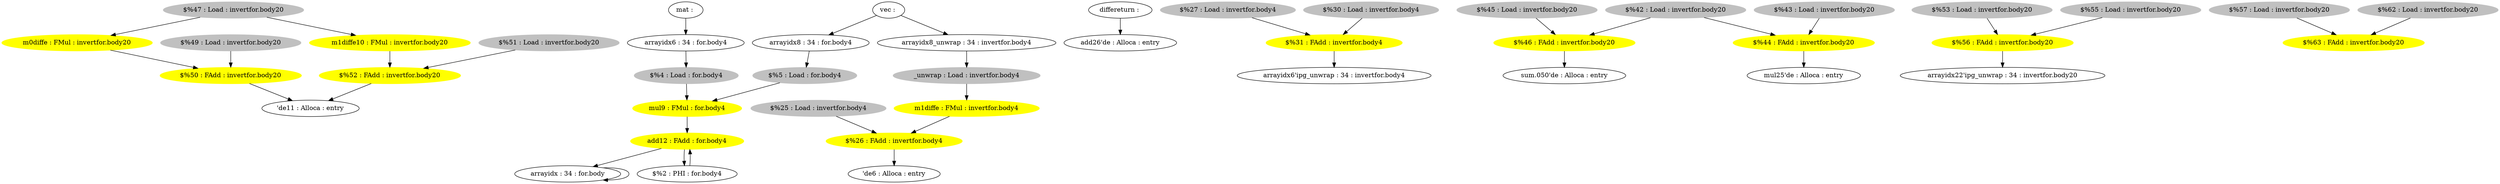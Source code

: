 digraph G {
		"m0diffe : FMul : invertfor.body20" [color = yellow style=filled];
		"m0diffe : FMul : invertfor.body20" -> "$%50 : FAdd : invertfor.body20" 
		"arrayidx : 34 : for.body" -> "arrayidx : 34 : for.body" 
		"arrayidx8 : 34 : for.body4" -> "$%5 : Load : for.body4" 
		"mat : " -> "arrayidx6 : 34 : for.body4" 
		"vec : " -> "arrayidx8_unwrap : 34 : invertfor.body4" 
		"vec : " -> "arrayidx8 : 34 : for.body4" 
		"differeturn : " -> "add26'de : Alloca : entry" 
		"$%2 : PHI : for.body4" -> "add12 : FAdd : for.body4" 
		"$%5 : Load : for.body4" [color = gray style=filled];
		"$%5 : Load : for.body4" -> "mul9 : FMul : for.body4" 
		"arrayidx6 : 34 : for.body4" -> "$%4 : Load : for.body4" 
		"mul9 : FMul : for.body4" [color = yellow style=filled];
		"mul9 : FMul : for.body4" -> "add12 : FAdd : for.body4" 
		"$%4 : Load : for.body4" [color = gray style=filled];
		"$%4 : Load : for.body4" -> "mul9 : FMul : for.body4" 
		"add12 : FAdd : for.body4" [color = yellow style=filled];
		"add12 : FAdd : for.body4" -> "arrayidx : 34 : for.body" 
		"add12 : FAdd : for.body4" -> "$%2 : PHI : for.body4" 
		"arrayidx8_unwrap : 34 : invertfor.body4" -> "_unwrap : Load : invertfor.body4" 
		"_unwrap : Load : invertfor.body4" [color = gray style=filled];
		"_unwrap : Load : invertfor.body4" -> "m1diffe : FMul : invertfor.body4" 
		"m1diffe : FMul : invertfor.body4" [color = yellow style=filled];
		"m1diffe : FMul : invertfor.body4" -> "$%26 : FAdd : invertfor.body4" 
		"$%25 : Load : invertfor.body4" [color = gray style=filled];
		"$%25 : Load : invertfor.body4" -> "$%26 : FAdd : invertfor.body4" 
		"$%26 : FAdd : invertfor.body4" [color = yellow style=filled];
		"$%26 : FAdd : invertfor.body4" -> "'de6 : Alloca : entry" 
		"$%27 : Load : invertfor.body4" [color = gray style=filled];
		"$%27 : Load : invertfor.body4" -> "$%31 : FAdd : invertfor.body4" 
		"$%30 : Load : invertfor.body4" [color = gray style=filled];
		"$%30 : Load : invertfor.body4" -> "$%31 : FAdd : invertfor.body4" 
		"$%31 : FAdd : invertfor.body4" [color = yellow style=filled];
		"$%31 : FAdd : invertfor.body4" -> "arrayidx6'ipg_unwrap : 34 : invertfor.body4" 
		"$%42 : Load : invertfor.body20" [color = gray style=filled];
		"$%42 : Load : invertfor.body20" -> "$%46 : FAdd : invertfor.body20" 
		"$%42 : Load : invertfor.body20" -> "$%44 : FAdd : invertfor.body20" 
		"$%43 : Load : invertfor.body20" [color = gray style=filled];
		"$%43 : Load : invertfor.body20" -> "$%44 : FAdd : invertfor.body20" 
		"$%44 : FAdd : invertfor.body20" [color = yellow style=filled];
		"$%44 : FAdd : invertfor.body20" -> "mul25'de : Alloca : entry" 
		"$%45 : Load : invertfor.body20" [color = gray style=filled];
		"$%45 : Load : invertfor.body20" -> "$%46 : FAdd : invertfor.body20" 
		"$%46 : FAdd : invertfor.body20" [color = yellow style=filled];
		"$%46 : FAdd : invertfor.body20" -> "sum.050'de : Alloca : entry" 
		"$%47 : Load : invertfor.body20" [color = gray style=filled];
		"$%47 : Load : invertfor.body20" -> "m1diffe10 : FMul : invertfor.body20" 
		"$%47 : Load : invertfor.body20" -> "m0diffe : FMul : invertfor.body20" 
		"m1diffe10 : FMul : invertfor.body20" [color = yellow style=filled];
		"m1diffe10 : FMul : invertfor.body20" -> "$%52 : FAdd : invertfor.body20" 
		"$%49 : Load : invertfor.body20" [color = gray style=filled];
		"$%49 : Load : invertfor.body20" -> "$%50 : FAdd : invertfor.body20" 
		"$%50 : FAdd : invertfor.body20" [color = yellow style=filled];
		"$%50 : FAdd : invertfor.body20" -> "'de11 : Alloca : entry" 
		"$%51 : Load : invertfor.body20" [color = gray style=filled];
		"$%51 : Load : invertfor.body20" -> "$%52 : FAdd : invertfor.body20" 
		"$%52 : FAdd : invertfor.body20" [color = yellow style=filled];
		"$%52 : FAdd : invertfor.body20" -> "'de11 : Alloca : entry" 
		"$%53 : Load : invertfor.body20" [color = gray style=filled];
		"$%53 : Load : invertfor.body20" -> "$%56 : FAdd : invertfor.body20" 
		"$%55 : Load : invertfor.body20" [color = gray style=filled];
		"$%55 : Load : invertfor.body20" -> "$%56 : FAdd : invertfor.body20" 
		"$%56 : FAdd : invertfor.body20" [color = yellow style=filled];
		"$%56 : FAdd : invertfor.body20" -> "arrayidx22'ipg_unwrap : 34 : invertfor.body20" 
		"$%57 : Load : invertfor.body20" [color = gray style=filled];
		"$%57 : Load : invertfor.body20" -> "$%63 : FAdd : invertfor.body20" 
		"$%62 : Load : invertfor.body20" [color = gray style=filled];
		"$%62 : Load : invertfor.body20" -> "$%63 : FAdd : invertfor.body20" 
		"$%63 : FAdd : invertfor.body20" [color = yellow style=filled];
}
